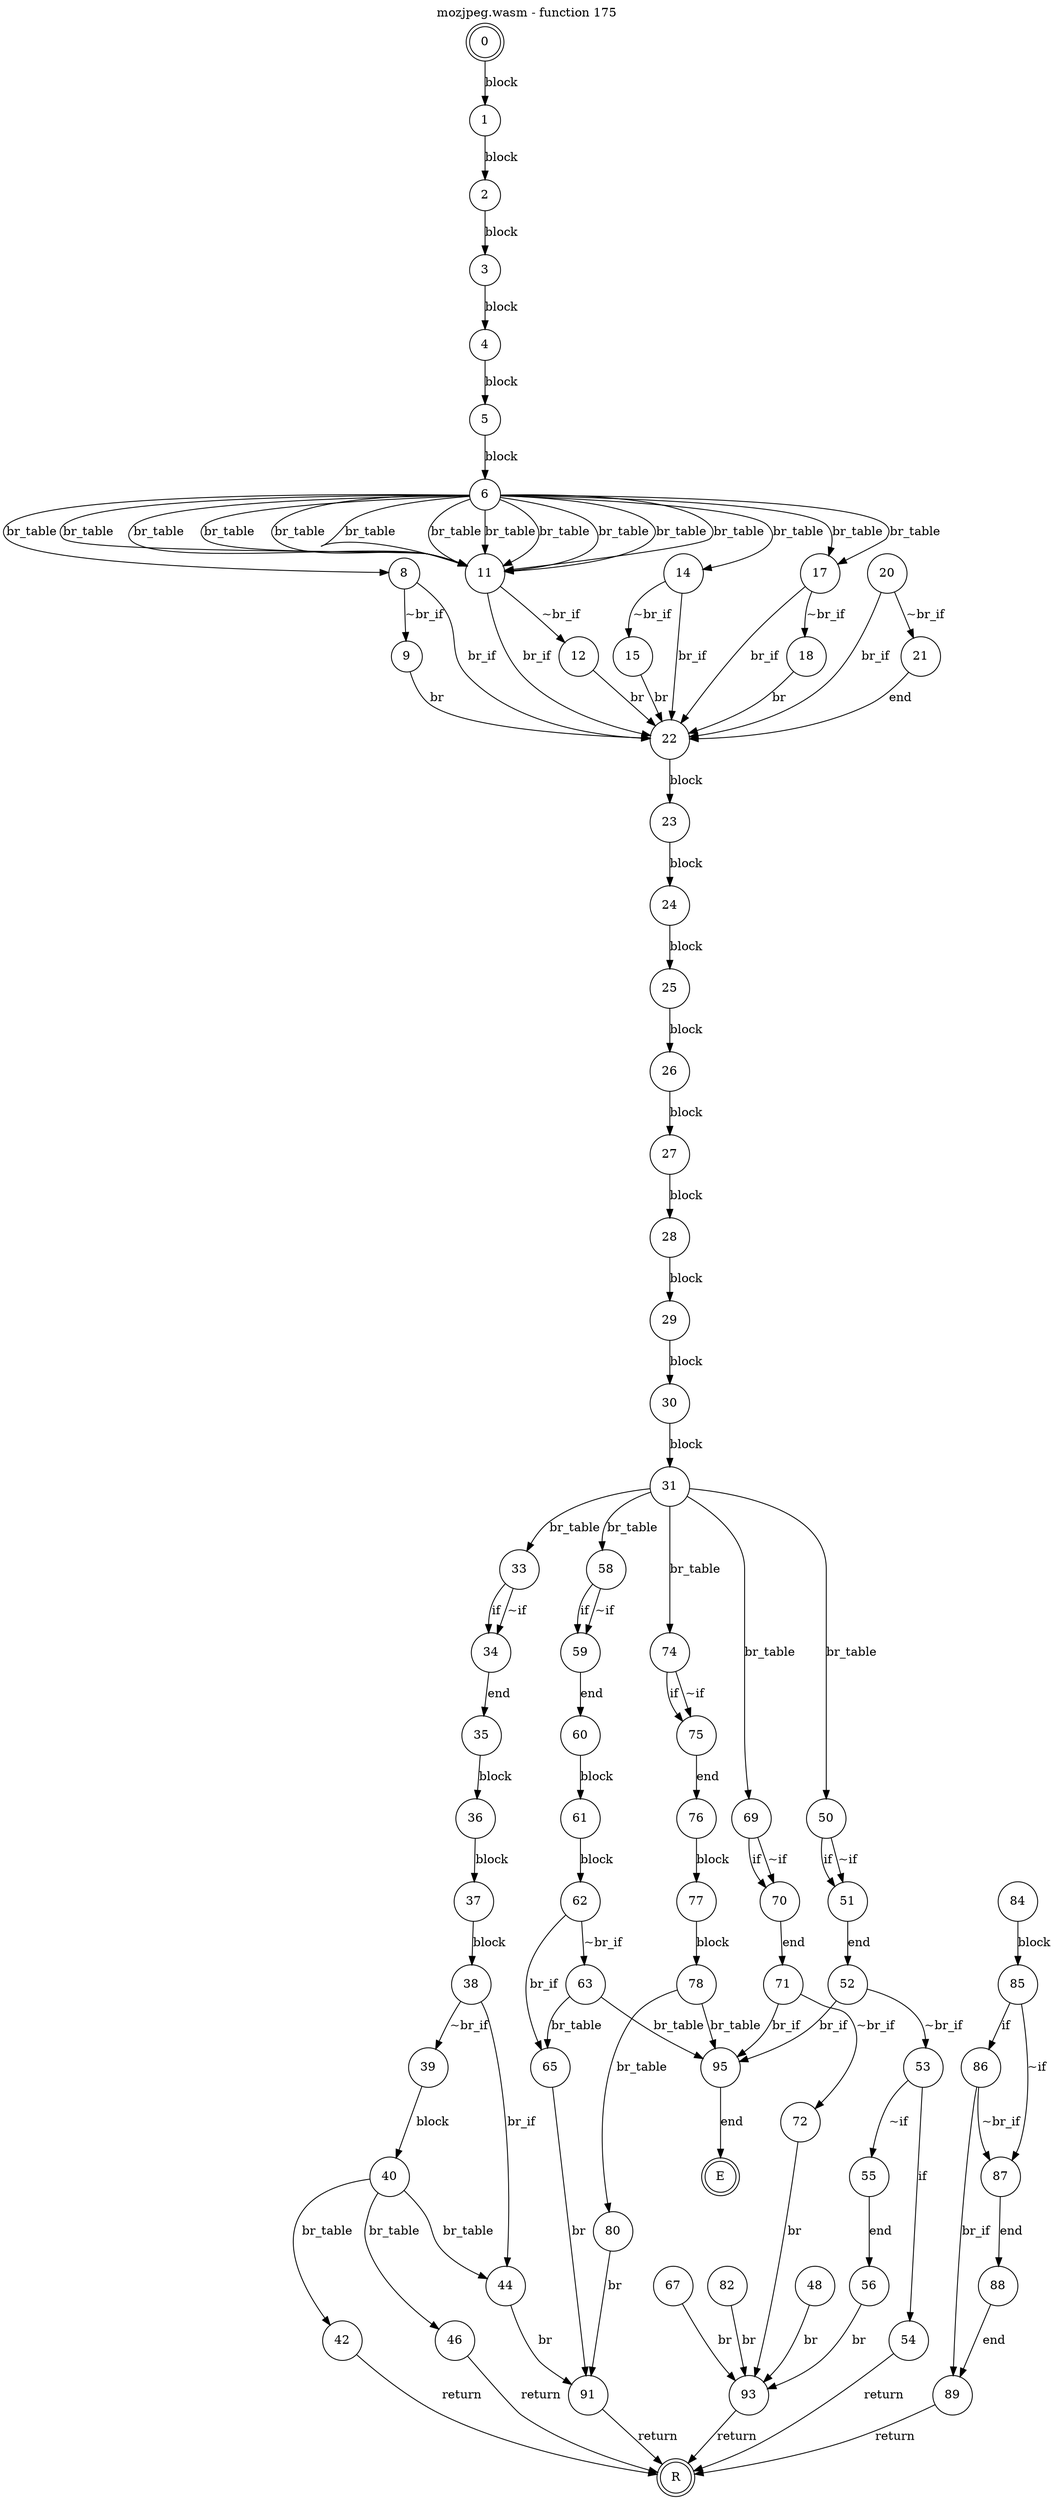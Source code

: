 digraph finite_state_machine {
    label = "mozjpeg.wasm - function 175"
    labelloc =  t
    labelfontsize = 16
    labelfontcolor = black
    labelfontname = "Helvetica"
    node [shape = doublecircle]; 0 E R ;
    node [shape = circle];
    0 -> 1[label="block"];
    1 -> 2[label="block"];
    2 -> 3[label="block"];
    3 -> 4[label="block"];
    4 -> 5[label="block"];
    5 -> 6[label="block"];
    6 -> 8[label="br_table"];
    6 -> 11[label="br_table"];
    6 -> 14[label="br_table"];
    6 -> 17[label="br_table"];
    6 -> 17[label="br_table"];
    6 -> 11[label="br_table"];
    6 -> 11[label="br_table"];
    6 -> 11[label="br_table"];
    6 -> 11[label="br_table"];
    6 -> 11[label="br_table"];
    6 -> 11[label="br_table"];
    6 -> 11[label="br_table"];
    6 -> 11[label="br_table"];
    6 -> 11[label="br_table"];
    6 -> 11[label="br_table"];
    8 -> 9[label="~br_if"];
    8 -> 22[label="br_if"];
    9 -> 22[label="br"];
    11 -> 12[label="~br_if"];
    11 -> 22[label="br_if"];
    12 -> 22[label="br"];
    14 -> 15[label="~br_if"];
    14 -> 22[label="br_if"];
    15 -> 22[label="br"];
    17 -> 18[label="~br_if"];
    17 -> 22[label="br_if"];
    18 -> 22[label="br"];
    20 -> 21[label="~br_if"];
    20 -> 22[label="br_if"];
    21 -> 22[label="end"];
    22 -> 23[label="block"];
    23 -> 24[label="block"];
    24 -> 25[label="block"];
    25 -> 26[label="block"];
    26 -> 27[label="block"];
    27 -> 28[label="block"];
    28 -> 29[label="block"];
    29 -> 30[label="block"];
    30 -> 31[label="block"];
    31 -> 33[label="br_table"];
    31 -> 50[label="br_table"];
    31 -> 58[label="br_table"];
    31 -> 69[label="br_table"];
    31 -> 74[label="br_table"];
    33 -> 34[label="if"];
    33 -> 34[label="~if"];
    34 -> 35[label="end"];
    35 -> 36[label="block"];
    36 -> 37[label="block"];
    37 -> 38[label="block"];
    38 -> 39[label="~br_if"];
    38 -> 44[label="br_if"];
    39 -> 40[label="block"];
    40 -> 42[label="br_table"];
    40 -> 44[label="br_table"];
    40 -> 46[label="br_table"];
    42 -> R[label="return"];
    44 -> 91[label="br"];
    46 -> R[label="return"];
    48 -> 93[label="br"];
    50 -> 51[label="if"];
    50 -> 51[label="~if"];
    51 -> 52[label="end"];
    52 -> 53[label="~br_if"];
    52 -> 95[label="br_if"];
    53 -> 54[label="if"];
    53 -> 55[label="~if"];
    54 -> R[label="return"];
    55 -> 56[label="end"];
    56 -> 93[label="br"];
    58 -> 59[label="if"];
    58 -> 59[label="~if"];
    59 -> 60[label="end"];
    60 -> 61[label="block"];
    61 -> 62[label="block"];
    62 -> 63[label="~br_if"];
    62 -> 65[label="br_if"];
    63 -> 65[label="br_table"];
    63 -> 95[label="br_table"];
    65 -> 91[label="br"];
    67 -> 93[label="br"];
    69 -> 70[label="if"];
    69 -> 70[label="~if"];
    70 -> 71[label="end"];
    71 -> 72[label="~br_if"];
    71 -> 95[label="br_if"];
    72 -> 93[label="br"];
    74 -> 75[label="if"];
    74 -> 75[label="~if"];
    75 -> 76[label="end"];
    76 -> 77[label="block"];
    77 -> 78[label="block"];
    78 -> 80[label="br_table"];
    78 -> 95[label="br_table"];
    80 -> 91[label="br"];
    82 -> 93[label="br"];
    84 -> 85[label="block"];
    85 -> 86[label="if"];
    85 -> 87[label="~if"];
    86 -> 87[label="~br_if"];
    86 -> 89[label="br_if"];
    87 -> 88[label="end"];
    88 -> 89[label="end"];
    89 -> R[label="return"];
    91 -> R[label="return"];
    93 -> R[label="return"];
    95 -> E[label="end"];
}
